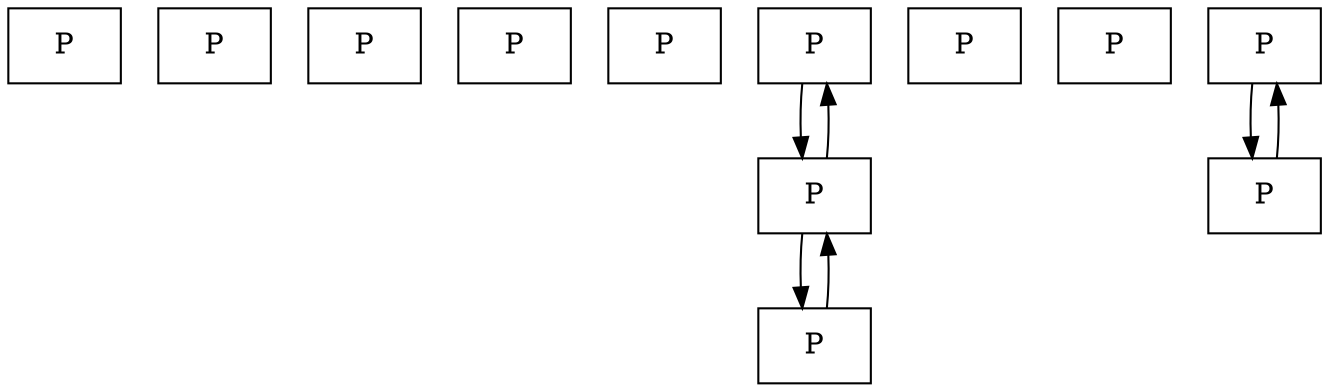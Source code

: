 digraph G {
node [shape=box];
O0108C550[label=Objeto]
O0108C550[label=P]
O01085B20[label=Objeto]
O01085B20[label=P]
O01085A98[label=Objeto]
O01085A98[label=P]
O01076670[label=Objeto]
O01076670[label=P]
O010814C0[label=Objeto]
O010814C0[label=P]
O0108C828[label=Objeto]
O0108C828[label=P]
O0108C828->O0108C7A0
O0108C7A0->O0108C828
O0108C7A0[label=Objeto]
O0108C7A0[label=P]
O0108C7A0->O0108C678
O0108C678->O0108C7A0
O0108C678[label=Objeto]
O0108C678[label=P]
O0108C8B0[label=Objeto]
O0108C8B0[label=P]
O0108CC28[label=Objeto]
O0108CC28[label=P]
O0108CBA0[label=Objeto]
O0108CBA0[label=P]
O0108CBA0->O0108C9D8
O0108C9D8->O0108CBA0
O0108C9D8[label=Objeto]
O0108C9D8[label=P]
}